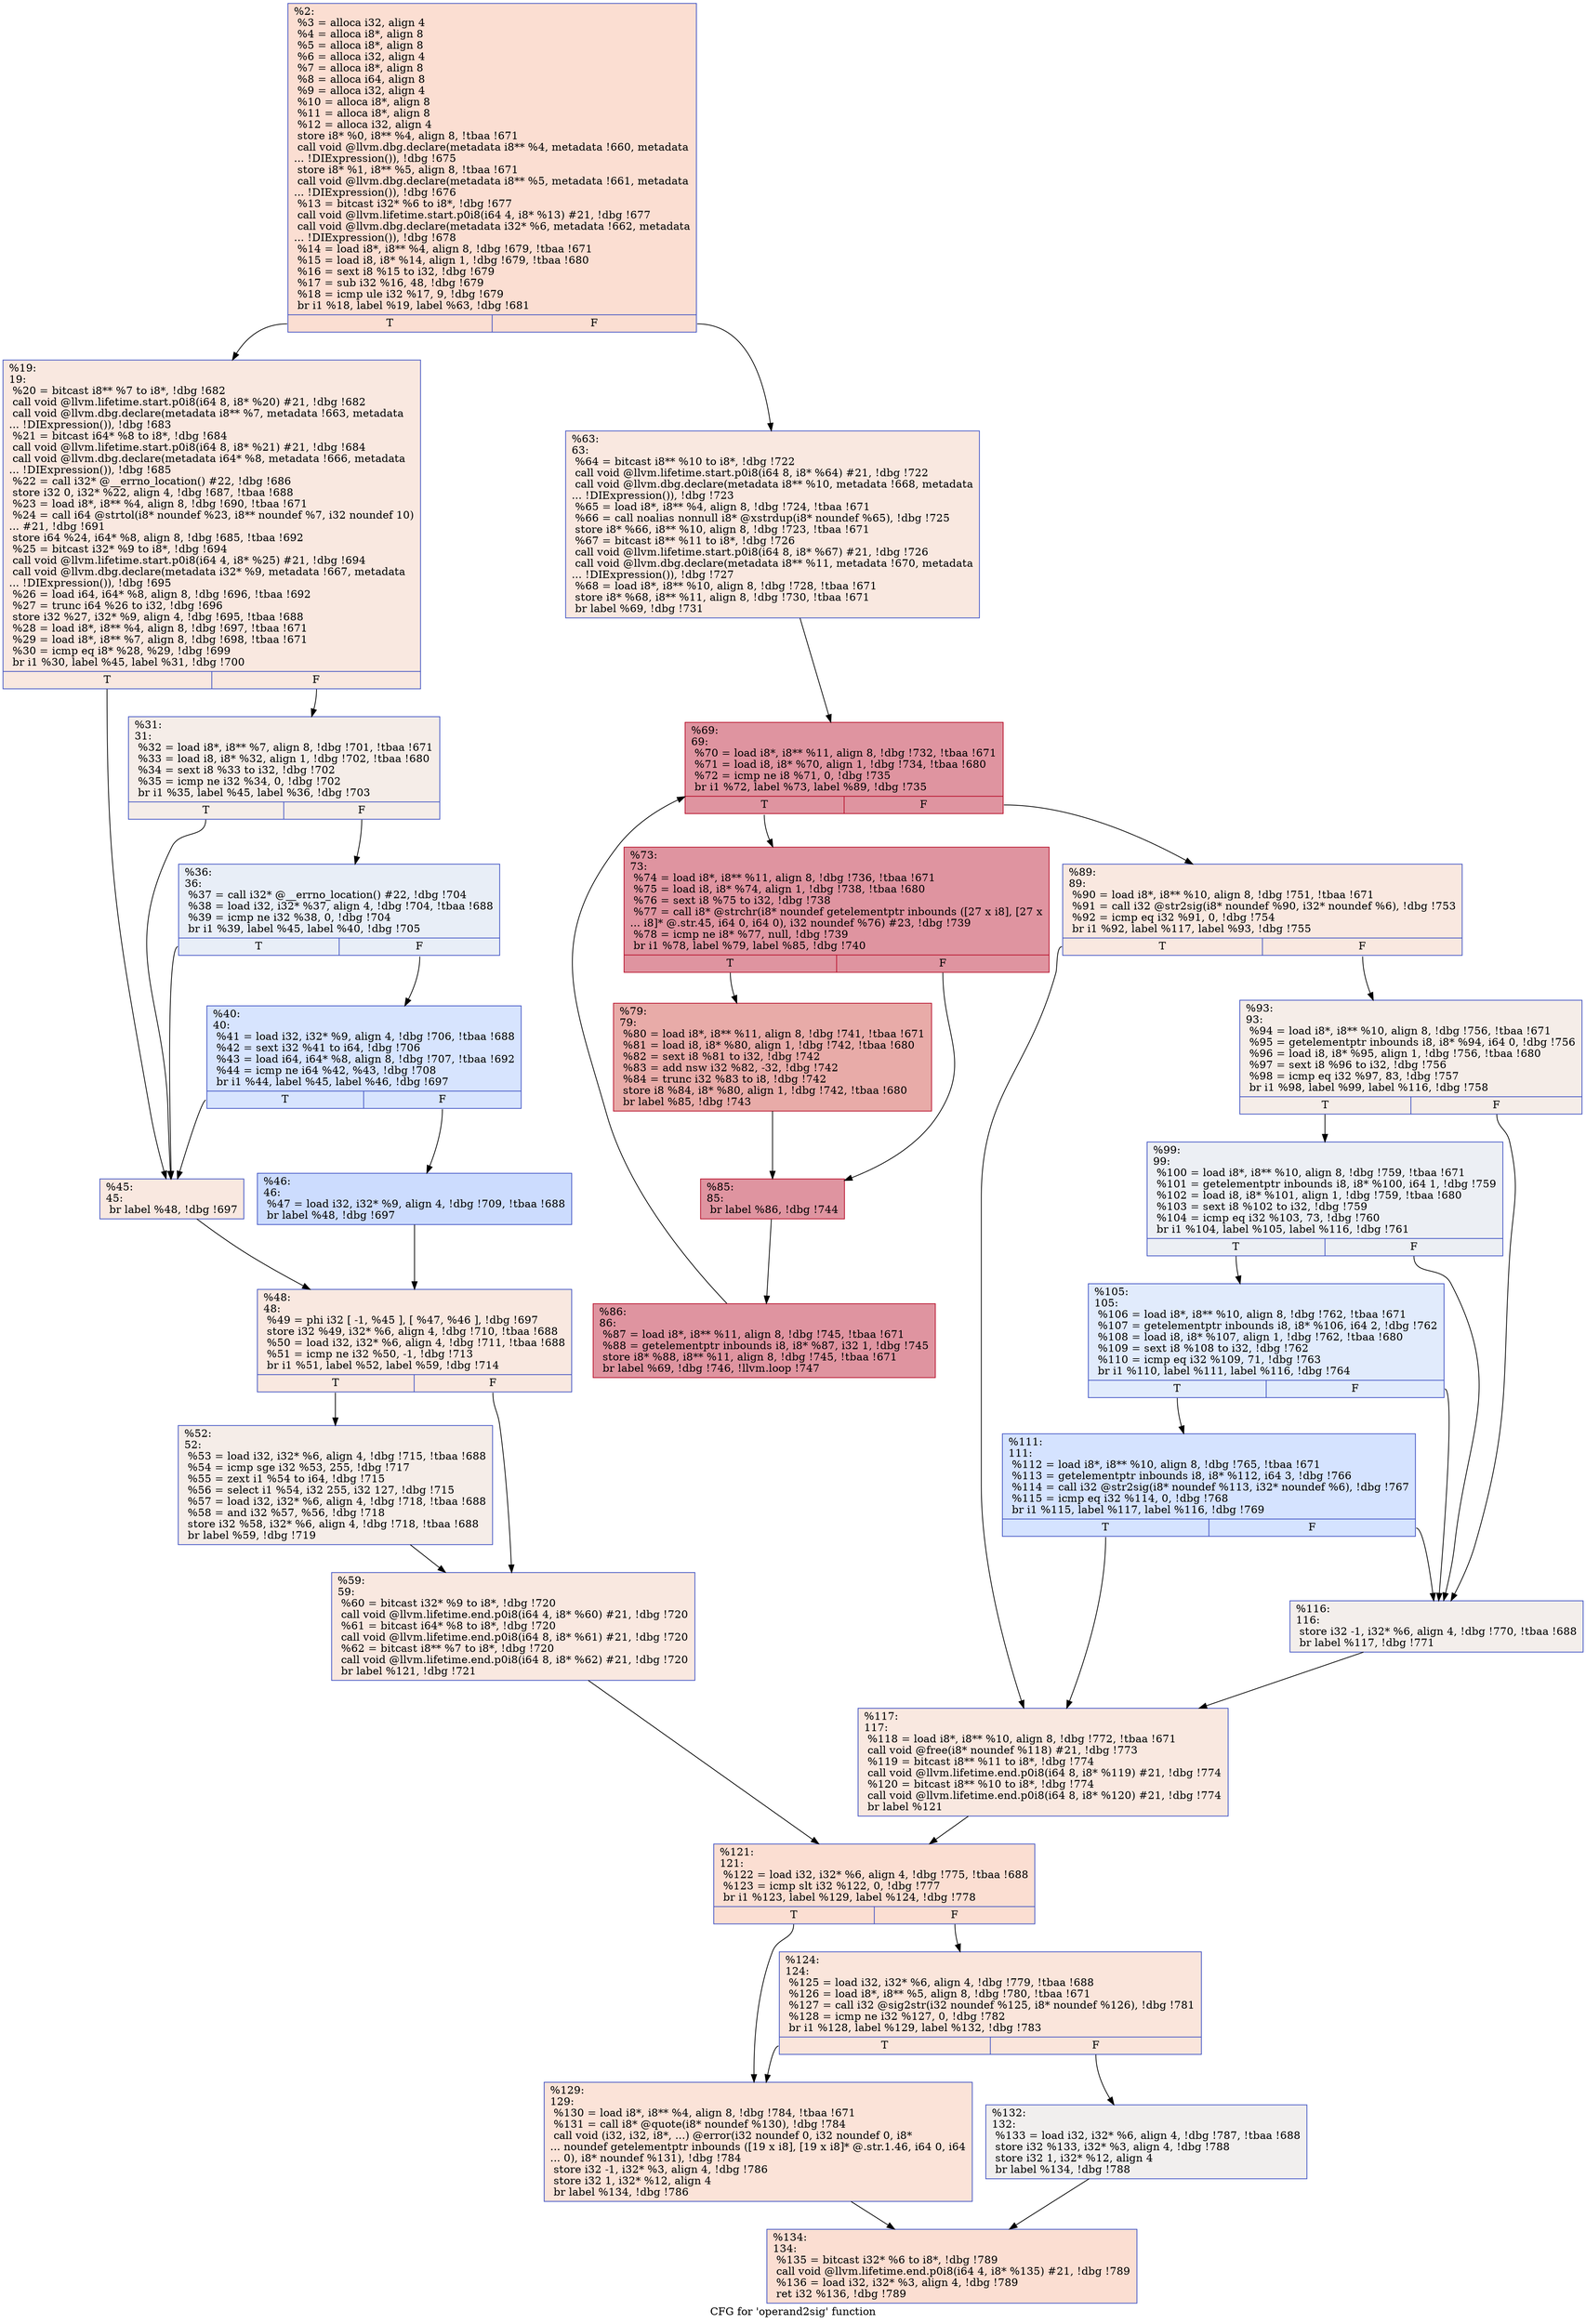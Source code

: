 digraph "CFG for 'operand2sig' function" {
	label="CFG for 'operand2sig' function";

	Node0x1aa5210 [shape=record,color="#3d50c3ff", style=filled, fillcolor="#f7b59970",label="{%2:\l  %3 = alloca i32, align 4\l  %4 = alloca i8*, align 8\l  %5 = alloca i8*, align 8\l  %6 = alloca i32, align 4\l  %7 = alloca i8*, align 8\l  %8 = alloca i64, align 8\l  %9 = alloca i32, align 4\l  %10 = alloca i8*, align 8\l  %11 = alloca i8*, align 8\l  %12 = alloca i32, align 4\l  store i8* %0, i8** %4, align 8, !tbaa !671\l  call void @llvm.dbg.declare(metadata i8** %4, metadata !660, metadata\l... !DIExpression()), !dbg !675\l  store i8* %1, i8** %5, align 8, !tbaa !671\l  call void @llvm.dbg.declare(metadata i8** %5, metadata !661, metadata\l... !DIExpression()), !dbg !676\l  %13 = bitcast i32* %6 to i8*, !dbg !677\l  call void @llvm.lifetime.start.p0i8(i64 4, i8* %13) #21, !dbg !677\l  call void @llvm.dbg.declare(metadata i32* %6, metadata !662, metadata\l... !DIExpression()), !dbg !678\l  %14 = load i8*, i8** %4, align 8, !dbg !679, !tbaa !671\l  %15 = load i8, i8* %14, align 1, !dbg !679, !tbaa !680\l  %16 = sext i8 %15 to i32, !dbg !679\l  %17 = sub i32 %16, 48, !dbg !679\l  %18 = icmp ule i32 %17, 9, !dbg !679\l  br i1 %18, label %19, label %63, !dbg !681\l|{<s0>T|<s1>F}}"];
	Node0x1aa5210:s0 -> Node0x1aa5260;
	Node0x1aa5210:s1 -> Node0x1aa5530;
	Node0x1aa5260 [shape=record,color="#3d50c3ff", style=filled, fillcolor="#f1ccb870",label="{%19:\l19:                                               \l  %20 = bitcast i8** %7 to i8*, !dbg !682\l  call void @llvm.lifetime.start.p0i8(i64 8, i8* %20) #21, !dbg !682\l  call void @llvm.dbg.declare(metadata i8** %7, metadata !663, metadata\l... !DIExpression()), !dbg !683\l  %21 = bitcast i64* %8 to i8*, !dbg !684\l  call void @llvm.lifetime.start.p0i8(i64 8, i8* %21) #21, !dbg !684\l  call void @llvm.dbg.declare(metadata i64* %8, metadata !666, metadata\l... !DIExpression()), !dbg !685\l  %22 = call i32* @__errno_location() #22, !dbg !686\l  store i32 0, i32* %22, align 4, !dbg !687, !tbaa !688\l  %23 = load i8*, i8** %4, align 8, !dbg !690, !tbaa !671\l  %24 = call i64 @strtol(i8* noundef %23, i8** noundef %7, i32 noundef 10)\l... #21, !dbg !691\l  store i64 %24, i64* %8, align 8, !dbg !685, !tbaa !692\l  %25 = bitcast i32* %9 to i8*, !dbg !694\l  call void @llvm.lifetime.start.p0i8(i64 4, i8* %25) #21, !dbg !694\l  call void @llvm.dbg.declare(metadata i32* %9, metadata !667, metadata\l... !DIExpression()), !dbg !695\l  %26 = load i64, i64* %8, align 8, !dbg !696, !tbaa !692\l  %27 = trunc i64 %26 to i32, !dbg !696\l  store i32 %27, i32* %9, align 4, !dbg !695, !tbaa !688\l  %28 = load i8*, i8** %4, align 8, !dbg !697, !tbaa !671\l  %29 = load i8*, i8** %7, align 8, !dbg !698, !tbaa !671\l  %30 = icmp eq i8* %28, %29, !dbg !699\l  br i1 %30, label %45, label %31, !dbg !700\l|{<s0>T|<s1>F}}"];
	Node0x1aa5260:s0 -> Node0x1aa53a0;
	Node0x1aa5260:s1 -> Node0x1aa52b0;
	Node0x1aa52b0 [shape=record,color="#3d50c3ff", style=filled, fillcolor="#e8d6cc70",label="{%31:\l31:                                               \l  %32 = load i8*, i8** %7, align 8, !dbg !701, !tbaa !671\l  %33 = load i8, i8* %32, align 1, !dbg !702, !tbaa !680\l  %34 = sext i8 %33 to i32, !dbg !702\l  %35 = icmp ne i32 %34, 0, !dbg !702\l  br i1 %35, label %45, label %36, !dbg !703\l|{<s0>T|<s1>F}}"];
	Node0x1aa52b0:s0 -> Node0x1aa53a0;
	Node0x1aa52b0:s1 -> Node0x1aa5300;
	Node0x1aa5300 [shape=record,color="#3d50c3ff", style=filled, fillcolor="#cbd8ee70",label="{%36:\l36:                                               \l  %37 = call i32* @__errno_location() #22, !dbg !704\l  %38 = load i32, i32* %37, align 4, !dbg !704, !tbaa !688\l  %39 = icmp ne i32 %38, 0, !dbg !704\l  br i1 %39, label %45, label %40, !dbg !705\l|{<s0>T|<s1>F}}"];
	Node0x1aa5300:s0 -> Node0x1aa53a0;
	Node0x1aa5300:s1 -> Node0x1aa5350;
	Node0x1aa5350 [shape=record,color="#3d50c3ff", style=filled, fillcolor="#a5c3fe70",label="{%40:\l40:                                               \l  %41 = load i32, i32* %9, align 4, !dbg !706, !tbaa !688\l  %42 = sext i32 %41 to i64, !dbg !706\l  %43 = load i64, i64* %8, align 8, !dbg !707, !tbaa !692\l  %44 = icmp ne i64 %42, %43, !dbg !708\l  br i1 %44, label %45, label %46, !dbg !697\l|{<s0>T|<s1>F}}"];
	Node0x1aa5350:s0 -> Node0x1aa53a0;
	Node0x1aa5350:s1 -> Node0x1aa53f0;
	Node0x1aa53a0 [shape=record,color="#3d50c3ff", style=filled, fillcolor="#f1ccb870",label="{%45:\l45:                                               \l  br label %48, !dbg !697\l}"];
	Node0x1aa53a0 -> Node0x1aa5440;
	Node0x1aa53f0 [shape=record,color="#3d50c3ff", style=filled, fillcolor="#8caffe70",label="{%46:\l46:                                               \l  %47 = load i32, i32* %9, align 4, !dbg !709, !tbaa !688\l  br label %48, !dbg !697\l}"];
	Node0x1aa53f0 -> Node0x1aa5440;
	Node0x1aa5440 [shape=record,color="#3d50c3ff", style=filled, fillcolor="#f1ccb870",label="{%48:\l48:                                               \l  %49 = phi i32 [ -1, %45 ], [ %47, %46 ], !dbg !697\l  store i32 %49, i32* %6, align 4, !dbg !710, !tbaa !688\l  %50 = load i32, i32* %6, align 4, !dbg !711, !tbaa !688\l  %51 = icmp ne i32 %50, -1, !dbg !713\l  br i1 %51, label %52, label %59, !dbg !714\l|{<s0>T|<s1>F}}"];
	Node0x1aa5440:s0 -> Node0x1aa5490;
	Node0x1aa5440:s1 -> Node0x1aa54e0;
	Node0x1aa5490 [shape=record,color="#3d50c3ff", style=filled, fillcolor="#e8d6cc70",label="{%52:\l52:                                               \l  %53 = load i32, i32* %6, align 4, !dbg !715, !tbaa !688\l  %54 = icmp sge i32 %53, 255, !dbg !717\l  %55 = zext i1 %54 to i64, !dbg !715\l  %56 = select i1 %54, i32 255, i32 127, !dbg !715\l  %57 = load i32, i32* %6, align 4, !dbg !718, !tbaa !688\l  %58 = and i32 %57, %56, !dbg !718\l  store i32 %58, i32* %6, align 4, !dbg !718, !tbaa !688\l  br label %59, !dbg !719\l}"];
	Node0x1aa5490 -> Node0x1aa54e0;
	Node0x1aa54e0 [shape=record,color="#3d50c3ff", style=filled, fillcolor="#f1ccb870",label="{%59:\l59:                                               \l  %60 = bitcast i32* %9 to i8*, !dbg !720\l  call void @llvm.lifetime.end.p0i8(i64 4, i8* %60) #21, !dbg !720\l  %61 = bitcast i64* %8 to i8*, !dbg !720\l  call void @llvm.lifetime.end.p0i8(i64 8, i8* %61) #21, !dbg !720\l  %62 = bitcast i8** %7 to i8*, !dbg !720\l  call void @llvm.lifetime.end.p0i8(i64 8, i8* %62) #21, !dbg !720\l  br label %121, !dbg !721\l}"];
	Node0x1aa54e0 -> Node0x1aa5940;
	Node0x1aa5530 [shape=record,color="#3d50c3ff", style=filled, fillcolor="#f1ccb870",label="{%63:\l63:                                               \l  %64 = bitcast i8** %10 to i8*, !dbg !722\l  call void @llvm.lifetime.start.p0i8(i64 8, i8* %64) #21, !dbg !722\l  call void @llvm.dbg.declare(metadata i8** %10, metadata !668, metadata\l... !DIExpression()), !dbg !723\l  %65 = load i8*, i8** %4, align 8, !dbg !724, !tbaa !671\l  %66 = call noalias nonnull i8* @xstrdup(i8* noundef %65), !dbg !725\l  store i8* %66, i8** %10, align 8, !dbg !723, !tbaa !671\l  %67 = bitcast i8** %11 to i8*, !dbg !726\l  call void @llvm.lifetime.start.p0i8(i64 8, i8* %67) #21, !dbg !726\l  call void @llvm.dbg.declare(metadata i8** %11, metadata !670, metadata\l... !DIExpression()), !dbg !727\l  %68 = load i8*, i8** %10, align 8, !dbg !728, !tbaa !671\l  store i8* %68, i8** %11, align 8, !dbg !730, !tbaa !671\l  br label %69, !dbg !731\l}"];
	Node0x1aa5530 -> Node0x1aa5580;
	Node0x1aa5580 [shape=record,color="#b70d28ff", style=filled, fillcolor="#b70d2870",label="{%69:\l69:                                               \l  %70 = load i8*, i8** %11, align 8, !dbg !732, !tbaa !671\l  %71 = load i8, i8* %70, align 1, !dbg !734, !tbaa !680\l  %72 = icmp ne i8 %71, 0, !dbg !735\l  br i1 %72, label %73, label %89, !dbg !735\l|{<s0>T|<s1>F}}"];
	Node0x1aa5580:s0 -> Node0x1aa55d0;
	Node0x1aa5580:s1 -> Node0x1aa5710;
	Node0x1aa55d0 [shape=record,color="#b70d28ff", style=filled, fillcolor="#b70d2870",label="{%73:\l73:                                               \l  %74 = load i8*, i8** %11, align 8, !dbg !736, !tbaa !671\l  %75 = load i8, i8* %74, align 1, !dbg !738, !tbaa !680\l  %76 = sext i8 %75 to i32, !dbg !738\l  %77 = call i8* @strchr(i8* noundef getelementptr inbounds ([27 x i8], [27 x\l... i8]* @.str.45, i64 0, i64 0), i32 noundef %76) #23, !dbg !739\l  %78 = icmp ne i8* %77, null, !dbg !739\l  br i1 %78, label %79, label %85, !dbg !740\l|{<s0>T|<s1>F}}"];
	Node0x1aa55d0:s0 -> Node0x1aa5620;
	Node0x1aa55d0:s1 -> Node0x1aa5670;
	Node0x1aa5620 [shape=record,color="#b70d28ff", style=filled, fillcolor="#cc403a70",label="{%79:\l79:                                               \l  %80 = load i8*, i8** %11, align 8, !dbg !741, !tbaa !671\l  %81 = load i8, i8* %80, align 1, !dbg !742, !tbaa !680\l  %82 = sext i8 %81 to i32, !dbg !742\l  %83 = add nsw i32 %82, -32, !dbg !742\l  %84 = trunc i32 %83 to i8, !dbg !742\l  store i8 %84, i8* %80, align 1, !dbg !742, !tbaa !680\l  br label %85, !dbg !743\l}"];
	Node0x1aa5620 -> Node0x1aa5670;
	Node0x1aa5670 [shape=record,color="#b70d28ff", style=filled, fillcolor="#b70d2870",label="{%85:\l85:                                               \l  br label %86, !dbg !744\l}"];
	Node0x1aa5670 -> Node0x1aa56c0;
	Node0x1aa56c0 [shape=record,color="#b70d28ff", style=filled, fillcolor="#b70d2870",label="{%86:\l86:                                               \l  %87 = load i8*, i8** %11, align 8, !dbg !745, !tbaa !671\l  %88 = getelementptr inbounds i8, i8* %87, i32 1, !dbg !745\l  store i8* %88, i8** %11, align 8, !dbg !745, !tbaa !671\l  br label %69, !dbg !746, !llvm.loop !747\l}"];
	Node0x1aa56c0 -> Node0x1aa5580;
	Node0x1aa5710 [shape=record,color="#3d50c3ff", style=filled, fillcolor="#f1ccb870",label="{%89:\l89:                                               \l  %90 = load i8*, i8** %10, align 8, !dbg !751, !tbaa !671\l  %91 = call i32 @str2sig(i8* noundef %90, i32* noundef %6), !dbg !753\l  %92 = icmp eq i32 %91, 0, !dbg !754\l  br i1 %92, label %117, label %93, !dbg !755\l|{<s0>T|<s1>F}}"];
	Node0x1aa5710:s0 -> Node0x1aa58f0;
	Node0x1aa5710:s1 -> Node0x1aa5760;
	Node0x1aa5760 [shape=record,color="#3d50c3ff", style=filled, fillcolor="#e8d6cc70",label="{%93:\l93:                                               \l  %94 = load i8*, i8** %10, align 8, !dbg !756, !tbaa !671\l  %95 = getelementptr inbounds i8, i8* %94, i64 0, !dbg !756\l  %96 = load i8, i8* %95, align 1, !dbg !756, !tbaa !680\l  %97 = sext i8 %96 to i32, !dbg !756\l  %98 = icmp eq i32 %97, 83, !dbg !757\l  br i1 %98, label %99, label %116, !dbg !758\l|{<s0>T|<s1>F}}"];
	Node0x1aa5760:s0 -> Node0x1aa57b0;
	Node0x1aa5760:s1 -> Node0x1aa58a0;
	Node0x1aa57b0 [shape=record,color="#3d50c3ff", style=filled, fillcolor="#d4dbe670",label="{%99:\l99:                                               \l  %100 = load i8*, i8** %10, align 8, !dbg !759, !tbaa !671\l  %101 = getelementptr inbounds i8, i8* %100, i64 1, !dbg !759\l  %102 = load i8, i8* %101, align 1, !dbg !759, !tbaa !680\l  %103 = sext i8 %102 to i32, !dbg !759\l  %104 = icmp eq i32 %103, 73, !dbg !760\l  br i1 %104, label %105, label %116, !dbg !761\l|{<s0>T|<s1>F}}"];
	Node0x1aa57b0:s0 -> Node0x1aa5800;
	Node0x1aa57b0:s1 -> Node0x1aa58a0;
	Node0x1aa5800 [shape=record,color="#3d50c3ff", style=filled, fillcolor="#bbd1f870",label="{%105:\l105:                                              \l  %106 = load i8*, i8** %10, align 8, !dbg !762, !tbaa !671\l  %107 = getelementptr inbounds i8, i8* %106, i64 2, !dbg !762\l  %108 = load i8, i8* %107, align 1, !dbg !762, !tbaa !680\l  %109 = sext i8 %108 to i32, !dbg !762\l  %110 = icmp eq i32 %109, 71, !dbg !763\l  br i1 %110, label %111, label %116, !dbg !764\l|{<s0>T|<s1>F}}"];
	Node0x1aa5800:s0 -> Node0x1aa5850;
	Node0x1aa5800:s1 -> Node0x1aa58a0;
	Node0x1aa5850 [shape=record,color="#3d50c3ff", style=filled, fillcolor="#a1c0ff70",label="{%111:\l111:                                              \l  %112 = load i8*, i8** %10, align 8, !dbg !765, !tbaa !671\l  %113 = getelementptr inbounds i8, i8* %112, i64 3, !dbg !766\l  %114 = call i32 @str2sig(i8* noundef %113, i32* noundef %6), !dbg !767\l  %115 = icmp eq i32 %114, 0, !dbg !768\l  br i1 %115, label %117, label %116, !dbg !769\l|{<s0>T|<s1>F}}"];
	Node0x1aa5850:s0 -> Node0x1aa58f0;
	Node0x1aa5850:s1 -> Node0x1aa58a0;
	Node0x1aa58a0 [shape=record,color="#3d50c3ff", style=filled, fillcolor="#e5d8d170",label="{%116:\l116:                                              \l  store i32 -1, i32* %6, align 4, !dbg !770, !tbaa !688\l  br label %117, !dbg !771\l}"];
	Node0x1aa58a0 -> Node0x1aa58f0;
	Node0x1aa58f0 [shape=record,color="#3d50c3ff", style=filled, fillcolor="#f1ccb870",label="{%117:\l117:                                              \l  %118 = load i8*, i8** %10, align 8, !dbg !772, !tbaa !671\l  call void @free(i8* noundef %118) #21, !dbg !773\l  %119 = bitcast i8** %11 to i8*, !dbg !774\l  call void @llvm.lifetime.end.p0i8(i64 8, i8* %119) #21, !dbg !774\l  %120 = bitcast i8** %10 to i8*, !dbg !774\l  call void @llvm.lifetime.end.p0i8(i64 8, i8* %120) #21, !dbg !774\l  br label %121\l}"];
	Node0x1aa58f0 -> Node0x1aa5940;
	Node0x1aa5940 [shape=record,color="#3d50c3ff", style=filled, fillcolor="#f7b59970",label="{%121:\l121:                                              \l  %122 = load i32, i32* %6, align 4, !dbg !775, !tbaa !688\l  %123 = icmp slt i32 %122, 0, !dbg !777\l  br i1 %123, label %129, label %124, !dbg !778\l|{<s0>T|<s1>F}}"];
	Node0x1aa5940:s0 -> Node0x1aa59e0;
	Node0x1aa5940:s1 -> Node0x1aa5990;
	Node0x1aa5990 [shape=record,color="#3d50c3ff", style=filled, fillcolor="#f4c5ad70",label="{%124:\l124:                                              \l  %125 = load i32, i32* %6, align 4, !dbg !779, !tbaa !688\l  %126 = load i8*, i8** %5, align 8, !dbg !780, !tbaa !671\l  %127 = call i32 @sig2str(i32 noundef %125, i8* noundef %126), !dbg !781\l  %128 = icmp ne i32 %127, 0, !dbg !782\l  br i1 %128, label %129, label %132, !dbg !783\l|{<s0>T|<s1>F}}"];
	Node0x1aa5990:s0 -> Node0x1aa59e0;
	Node0x1aa5990:s1 -> Node0x1aa5a30;
	Node0x1aa59e0 [shape=record,color="#3d50c3ff", style=filled, fillcolor="#f6bfa670",label="{%129:\l129:                                              \l  %130 = load i8*, i8** %4, align 8, !dbg !784, !tbaa !671\l  %131 = call i8* @quote(i8* noundef %130), !dbg !784\l  call void (i32, i32, i8*, ...) @error(i32 noundef 0, i32 noundef 0, i8*\l... noundef getelementptr inbounds ([19 x i8], [19 x i8]* @.str.1.46, i64 0, i64\l... 0), i8* noundef %131), !dbg !784\l  store i32 -1, i32* %3, align 4, !dbg !786\l  store i32 1, i32* %12, align 4\l  br label %134, !dbg !786\l}"];
	Node0x1aa59e0 -> Node0x1aa5a80;
	Node0x1aa5a30 [shape=record,color="#3d50c3ff", style=filled, fillcolor="#e0dbd870",label="{%132:\l132:                                              \l  %133 = load i32, i32* %6, align 4, !dbg !787, !tbaa !688\l  store i32 %133, i32* %3, align 4, !dbg !788\l  store i32 1, i32* %12, align 4\l  br label %134, !dbg !788\l}"];
	Node0x1aa5a30 -> Node0x1aa5a80;
	Node0x1aa5a80 [shape=record,color="#3d50c3ff", style=filled, fillcolor="#f7b59970",label="{%134:\l134:                                              \l  %135 = bitcast i32* %6 to i8*, !dbg !789\l  call void @llvm.lifetime.end.p0i8(i64 4, i8* %135) #21, !dbg !789\l  %136 = load i32, i32* %3, align 4, !dbg !789\l  ret i32 %136, !dbg !789\l}"];
}

